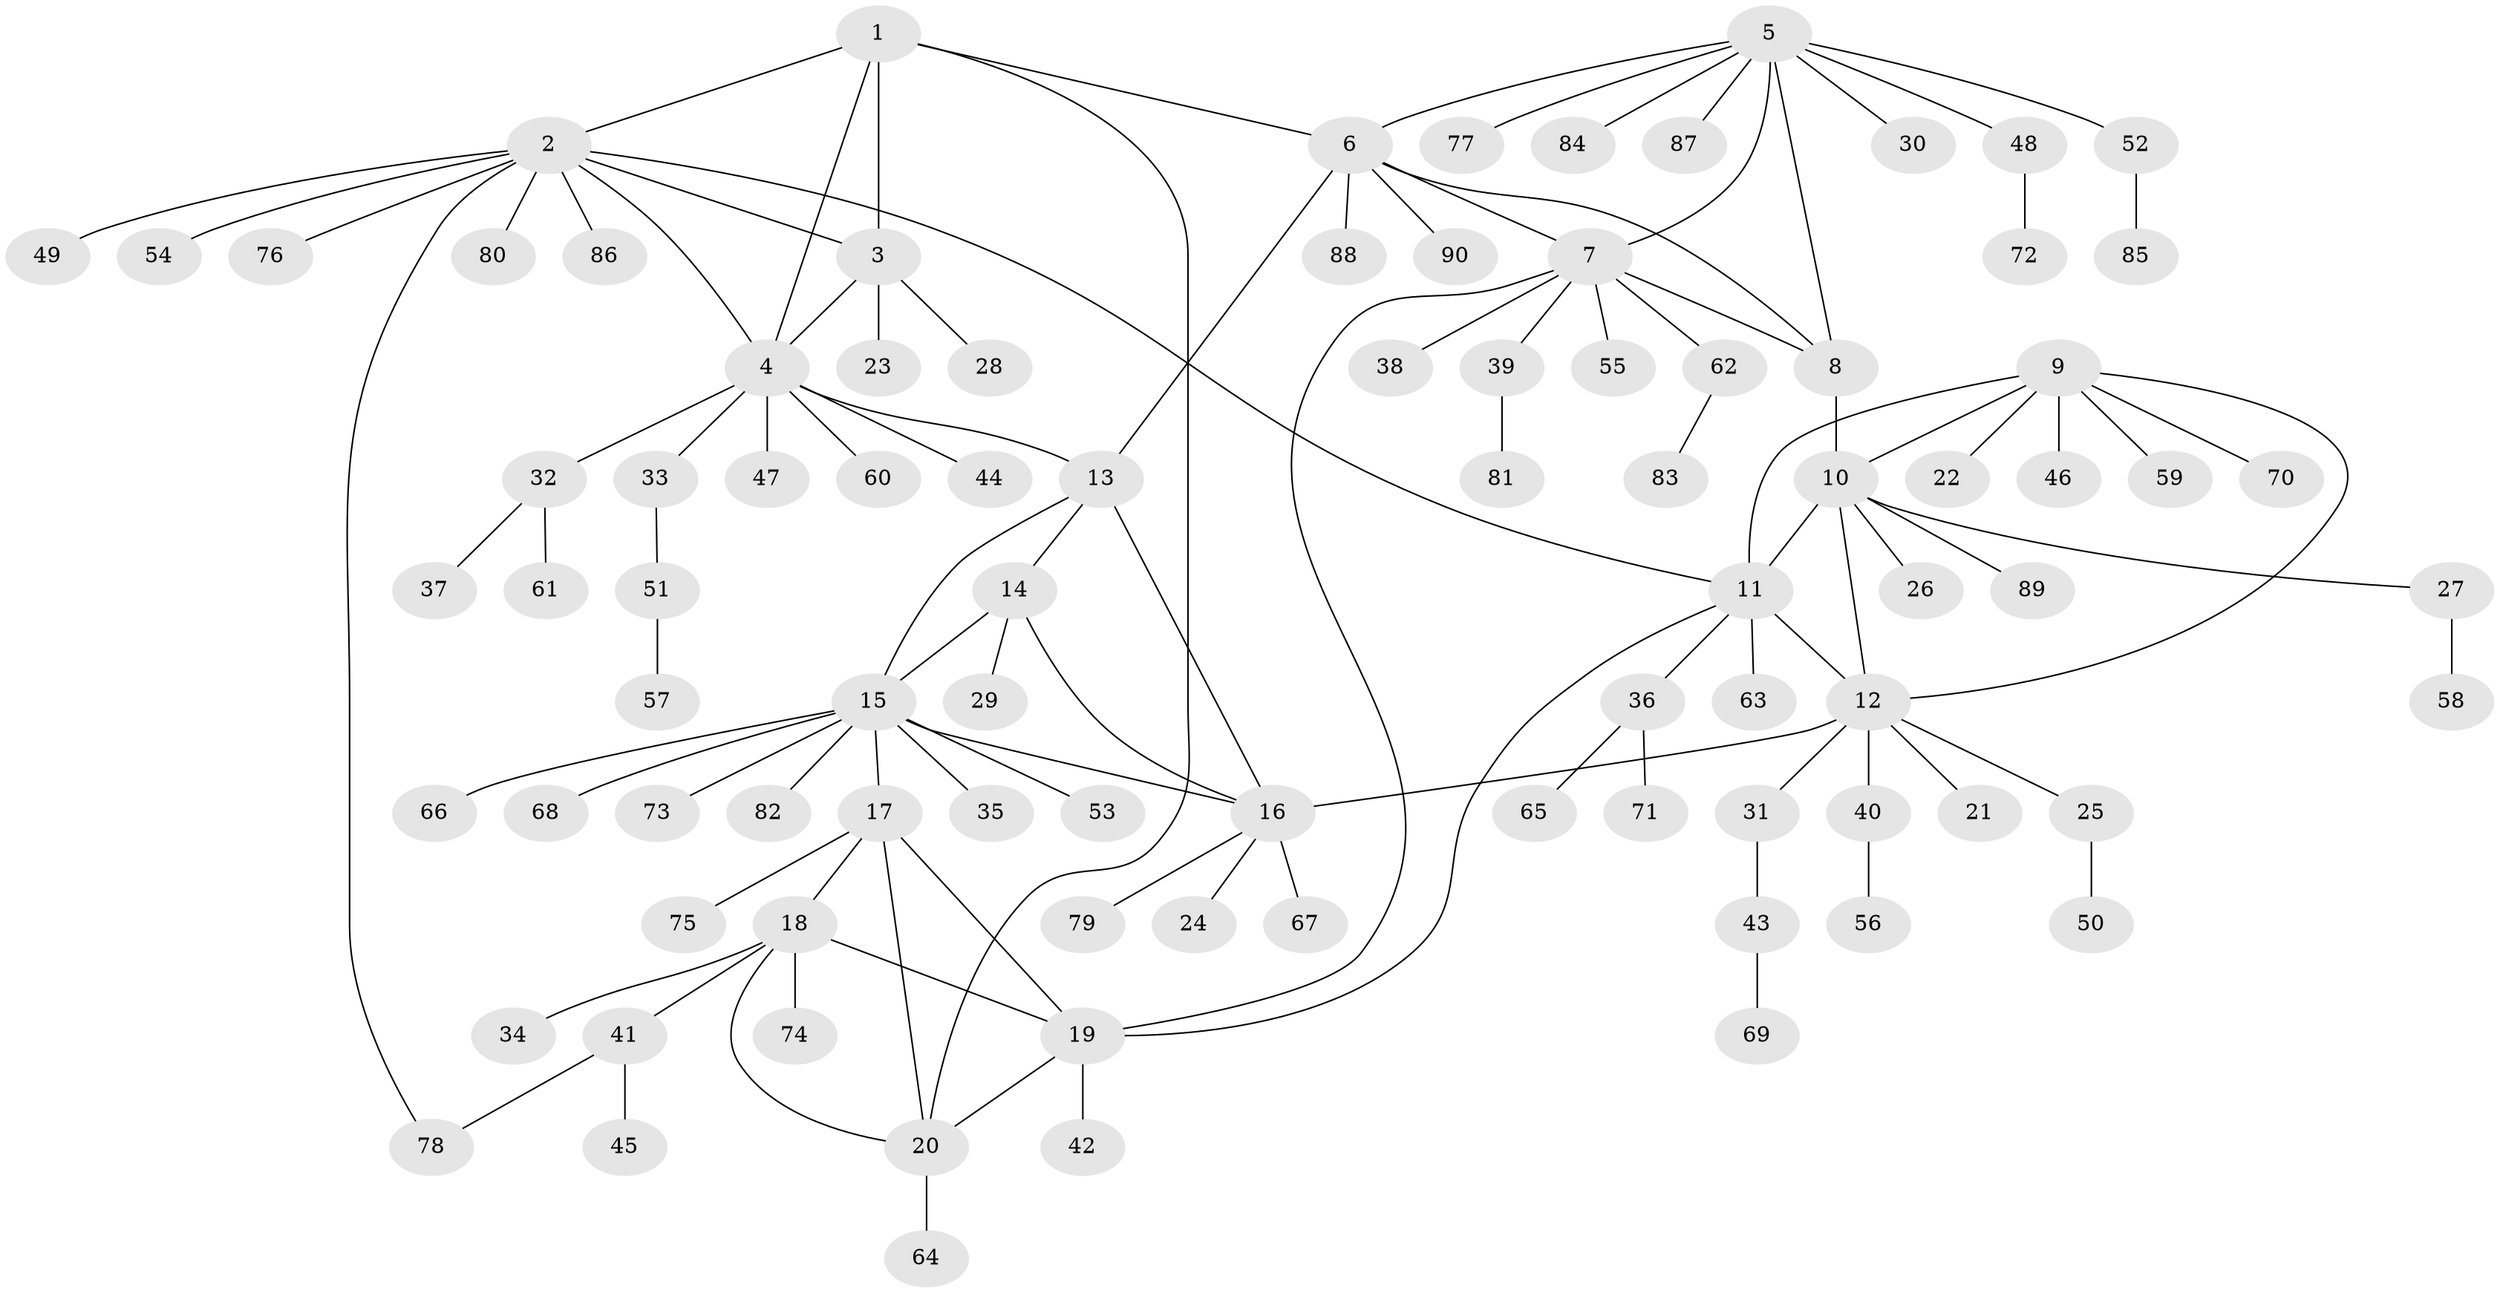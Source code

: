 // coarse degree distribution, {5: 0.05555555555555555, 6: 0.16666666666666666, 4: 0.027777777777777776, 1: 0.6944444444444444, 7: 0.027777777777777776, 2: 0.027777777777777776}
// Generated by graph-tools (version 1.1) at 2025/59/03/04/25 21:59:14]
// undirected, 90 vertices, 111 edges
graph export_dot {
graph [start="1"]
  node [color=gray90,style=filled];
  1;
  2;
  3;
  4;
  5;
  6;
  7;
  8;
  9;
  10;
  11;
  12;
  13;
  14;
  15;
  16;
  17;
  18;
  19;
  20;
  21;
  22;
  23;
  24;
  25;
  26;
  27;
  28;
  29;
  30;
  31;
  32;
  33;
  34;
  35;
  36;
  37;
  38;
  39;
  40;
  41;
  42;
  43;
  44;
  45;
  46;
  47;
  48;
  49;
  50;
  51;
  52;
  53;
  54;
  55;
  56;
  57;
  58;
  59;
  60;
  61;
  62;
  63;
  64;
  65;
  66;
  67;
  68;
  69;
  70;
  71;
  72;
  73;
  74;
  75;
  76;
  77;
  78;
  79;
  80;
  81;
  82;
  83;
  84;
  85;
  86;
  87;
  88;
  89;
  90;
  1 -- 2;
  1 -- 3;
  1 -- 4;
  1 -- 6;
  1 -- 20;
  2 -- 3;
  2 -- 4;
  2 -- 11;
  2 -- 49;
  2 -- 54;
  2 -- 76;
  2 -- 78;
  2 -- 80;
  2 -- 86;
  3 -- 4;
  3 -- 23;
  3 -- 28;
  4 -- 13;
  4 -- 32;
  4 -- 33;
  4 -- 44;
  4 -- 47;
  4 -- 60;
  5 -- 6;
  5 -- 7;
  5 -- 8;
  5 -- 30;
  5 -- 48;
  5 -- 52;
  5 -- 77;
  5 -- 84;
  5 -- 87;
  6 -- 7;
  6 -- 8;
  6 -- 13;
  6 -- 88;
  6 -- 90;
  7 -- 8;
  7 -- 19;
  7 -- 38;
  7 -- 39;
  7 -- 55;
  7 -- 62;
  8 -- 10;
  9 -- 10;
  9 -- 11;
  9 -- 12;
  9 -- 22;
  9 -- 46;
  9 -- 59;
  9 -- 70;
  10 -- 11;
  10 -- 12;
  10 -- 26;
  10 -- 27;
  10 -- 89;
  11 -- 12;
  11 -- 19;
  11 -- 36;
  11 -- 63;
  12 -- 16;
  12 -- 21;
  12 -- 25;
  12 -- 31;
  12 -- 40;
  13 -- 14;
  13 -- 15;
  13 -- 16;
  14 -- 15;
  14 -- 16;
  14 -- 29;
  15 -- 16;
  15 -- 17;
  15 -- 35;
  15 -- 53;
  15 -- 66;
  15 -- 68;
  15 -- 73;
  15 -- 82;
  16 -- 24;
  16 -- 67;
  16 -- 79;
  17 -- 18;
  17 -- 19;
  17 -- 20;
  17 -- 75;
  18 -- 19;
  18 -- 20;
  18 -- 34;
  18 -- 41;
  18 -- 74;
  19 -- 20;
  19 -- 42;
  20 -- 64;
  25 -- 50;
  27 -- 58;
  31 -- 43;
  32 -- 37;
  32 -- 61;
  33 -- 51;
  36 -- 65;
  36 -- 71;
  39 -- 81;
  40 -- 56;
  41 -- 45;
  41 -- 78;
  43 -- 69;
  48 -- 72;
  51 -- 57;
  52 -- 85;
  62 -- 83;
}
